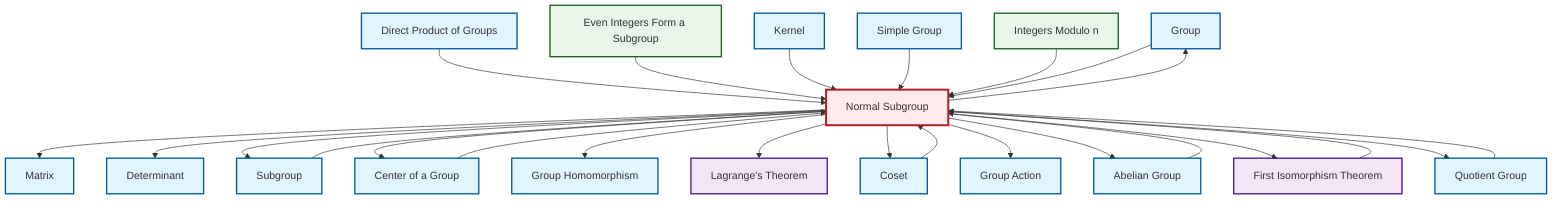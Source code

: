 graph TD
    classDef definition fill:#e1f5fe,stroke:#01579b,stroke-width:2px
    classDef theorem fill:#f3e5f5,stroke:#4a148c,stroke-width:2px
    classDef axiom fill:#fff3e0,stroke:#e65100,stroke-width:2px
    classDef example fill:#e8f5e9,stroke:#1b5e20,stroke-width:2px
    classDef current fill:#ffebee,stroke:#b71c1c,stroke-width:3px
    def-determinant["Determinant"]:::definition
    def-group["Group"]:::definition
    def-kernel["Kernel"]:::definition
    def-matrix["Matrix"]:::definition
    def-normal-subgroup["Normal Subgroup"]:::definition
    def-abelian-group["Abelian Group"]:::definition
    def-quotient-group["Quotient Group"]:::definition
    def-subgroup["Subgroup"]:::definition
    ex-quotient-integers-mod-n["Integers Modulo n"]:::example
    def-coset["Coset"]:::definition
    thm-lagrange["Lagrange's Theorem"]:::theorem
    def-simple-group["Simple Group"]:::definition
    def-group-action["Group Action"]:::definition
    thm-first-isomorphism["First Isomorphism Theorem"]:::theorem
    ex-even-integers-subgroup["Even Integers Form a Subgroup"]:::example
    def-direct-product["Direct Product of Groups"]:::definition
    def-center-of-group["Center of a Group"]:::definition
    def-homomorphism["Group Homomorphism"]:::definition
    def-normal-subgroup --> def-matrix
    def-coset --> def-normal-subgroup
    def-normal-subgroup --> def-determinant
    def-direct-product --> def-normal-subgroup
    def-normal-subgroup --> def-subgroup
    def-quotient-group --> def-normal-subgroup
    def-center-of-group --> def-normal-subgroup
    def-normal-subgroup --> def-center-of-group
    def-normal-subgroup --> def-homomorphism
    ex-even-integers-subgroup --> def-normal-subgroup
    def-abelian-group --> def-normal-subgroup
    def-normal-subgroup --> thm-lagrange
    def-kernel --> def-normal-subgroup
    def-simple-group --> def-normal-subgroup
    def-normal-subgroup --> def-coset
    thm-first-isomorphism --> def-normal-subgroup
    def-normal-subgroup --> def-group-action
    def-normal-subgroup --> def-group
    def-normal-subgroup --> def-abelian-group
    def-subgroup --> def-normal-subgroup
    def-normal-subgroup --> thm-first-isomorphism
    ex-quotient-integers-mod-n --> def-normal-subgroup
    def-normal-subgroup --> def-quotient-group
    def-group --> def-normal-subgroup
    class def-normal-subgroup current